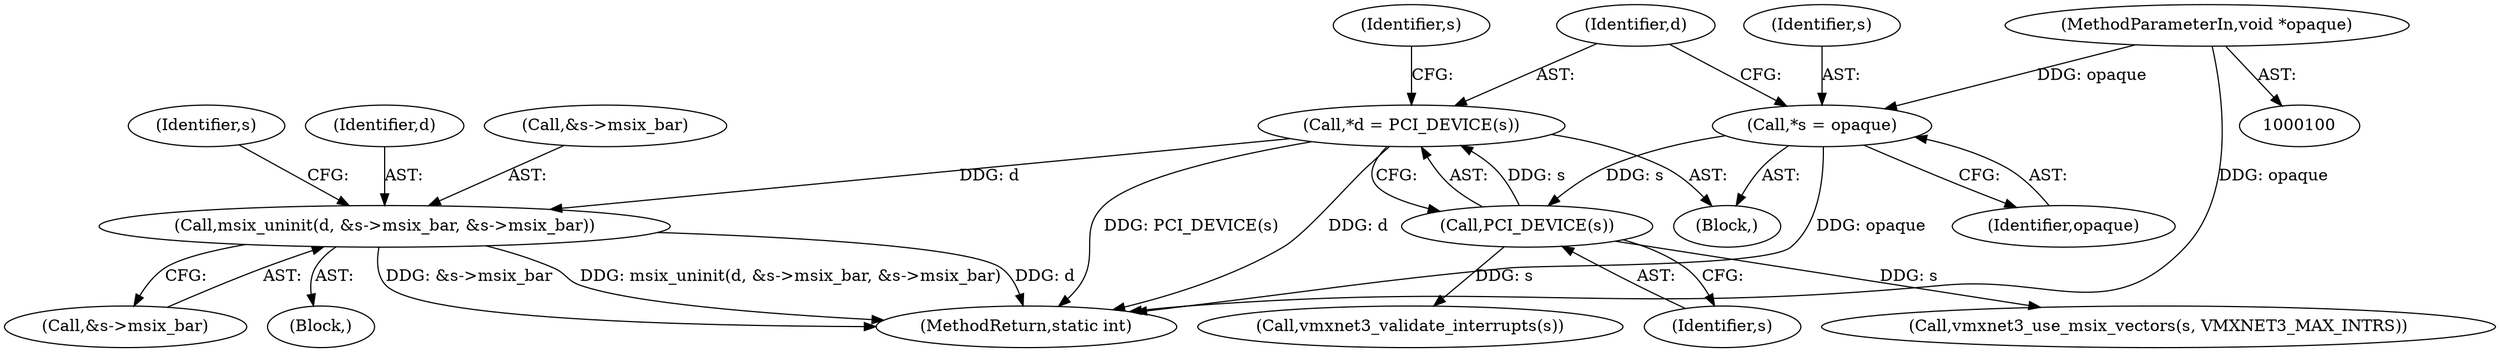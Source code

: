 digraph "0_qemu_3c99afc779c2c78718a565ad8c5e98de7c2c7484@pointer" {
"1000145" [label="(Call,msix_uninit(d, &s->msix_bar, &s->msix_bar))"];
"1000109" [label="(Call,*d = PCI_DEVICE(s))"];
"1000111" [label="(Call,PCI_DEVICE(s))"];
"1000105" [label="(Call,*s = opaque)"];
"1000101" [label="(MethodParameterIn,void *opaque)"];
"1000151" [label="(Call,&s->msix_bar)"];
"1000109" [label="(Call,*d = PCI_DEVICE(s))"];
"1000163" [label="(Call,vmxnet3_validate_interrupts(s))"];
"1000139" [label="(Call,vmxnet3_use_msix_vectors(s, VMXNET3_MAX_INTRS))"];
"1000110" [label="(Identifier,d)"];
"1000106" [label="(Identifier,s)"];
"1000142" [label="(Block,)"];
"1000157" [label="(Identifier,s)"];
"1000116" [label="(Identifier,s)"];
"1000103" [label="(Block,)"];
"1000146" [label="(Identifier,d)"];
"1000105" [label="(Call,*s = opaque)"];
"1000167" [label="(MethodReturn,static int)"];
"1000147" [label="(Call,&s->msix_bar)"];
"1000111" [label="(Call,PCI_DEVICE(s))"];
"1000101" [label="(MethodParameterIn,void *opaque)"];
"1000145" [label="(Call,msix_uninit(d, &s->msix_bar, &s->msix_bar))"];
"1000112" [label="(Identifier,s)"];
"1000107" [label="(Identifier,opaque)"];
"1000145" -> "1000142"  [label="AST: "];
"1000145" -> "1000151"  [label="CFG: "];
"1000146" -> "1000145"  [label="AST: "];
"1000147" -> "1000145"  [label="AST: "];
"1000151" -> "1000145"  [label="AST: "];
"1000157" -> "1000145"  [label="CFG: "];
"1000145" -> "1000167"  [label="DDG: &s->msix_bar"];
"1000145" -> "1000167"  [label="DDG: msix_uninit(d, &s->msix_bar, &s->msix_bar)"];
"1000145" -> "1000167"  [label="DDG: d"];
"1000109" -> "1000145"  [label="DDG: d"];
"1000109" -> "1000103"  [label="AST: "];
"1000109" -> "1000111"  [label="CFG: "];
"1000110" -> "1000109"  [label="AST: "];
"1000111" -> "1000109"  [label="AST: "];
"1000116" -> "1000109"  [label="CFG: "];
"1000109" -> "1000167"  [label="DDG: d"];
"1000109" -> "1000167"  [label="DDG: PCI_DEVICE(s)"];
"1000111" -> "1000109"  [label="DDG: s"];
"1000111" -> "1000112"  [label="CFG: "];
"1000112" -> "1000111"  [label="AST: "];
"1000105" -> "1000111"  [label="DDG: s"];
"1000111" -> "1000139"  [label="DDG: s"];
"1000111" -> "1000163"  [label="DDG: s"];
"1000105" -> "1000103"  [label="AST: "];
"1000105" -> "1000107"  [label="CFG: "];
"1000106" -> "1000105"  [label="AST: "];
"1000107" -> "1000105"  [label="AST: "];
"1000110" -> "1000105"  [label="CFG: "];
"1000105" -> "1000167"  [label="DDG: opaque"];
"1000101" -> "1000105"  [label="DDG: opaque"];
"1000101" -> "1000100"  [label="AST: "];
"1000101" -> "1000167"  [label="DDG: opaque"];
}
